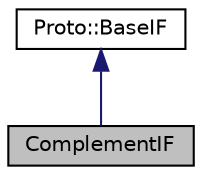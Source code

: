 digraph "ComplementIF"
{
  edge [fontname="Helvetica",fontsize="10",labelfontname="Helvetica",labelfontsize="10"];
  node [fontname="Helvetica",fontsize="10",shape=record];
  Node0 [label="ComplementIF",height=0.2,width=0.4,color="black", fillcolor="grey75", style="filled", fontcolor="black"];
  Node1 -> Node0 [dir="back",color="midnightblue",fontsize="10",style="solid",fontname="Helvetica"];
  Node1 [label="Proto::BaseIF",height=0.2,width=0.4,color="black", fillcolor="white", style="filled",URL="$classProto_1_1BaseIF.html",tooltip="Class that specifies and implicit function. "];
}
